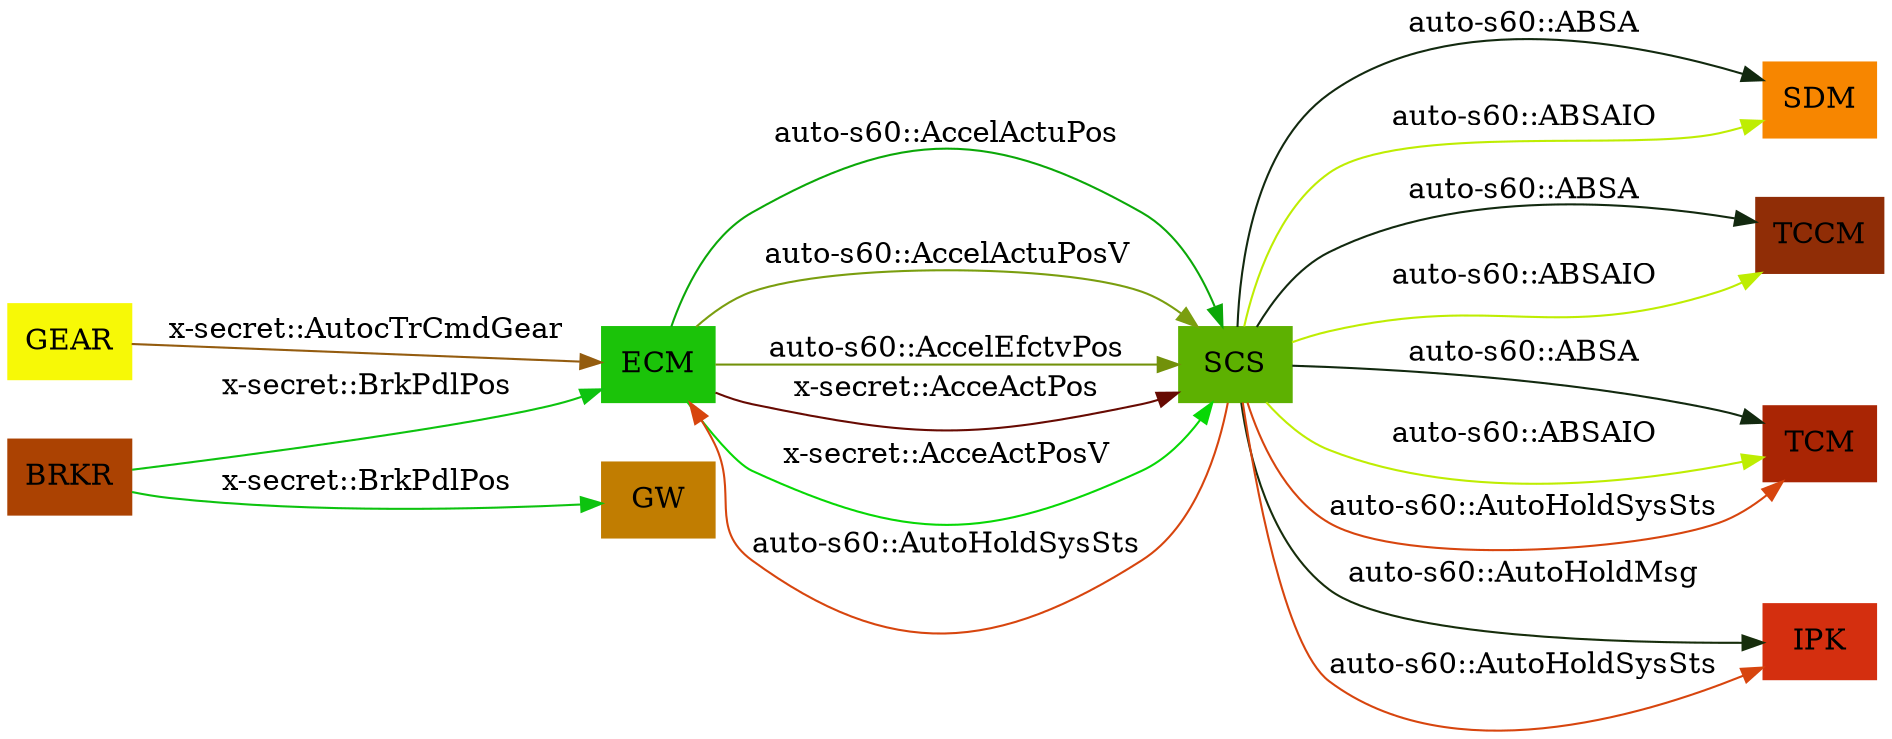 digraph Signals {
	graph [rankdir=LR title="ECU Signals"]
	node [shape=box style=filled]
		ECM [label=ECM color="#1bc39"]
		SCS [label=SCS color="#5db11"]
			ECM -> SCS [label="auto-s60::AccelActuPos" color="#0ba88"]
			ECM -> SCS [label="auto-s60::AccelActuPosV" color="#7a9ef"]
			ECM -> SCS [label="auto-s60::AccelEfctvPos" color="#7291a"]
		SDM [label=SDM color="#f7860"]
			SCS -> SDM [label="auto-s60::ABSA" color="#1229f"]
		TCCM [label=TCCM color="#902d6"]
			SCS -> TCCM [label="auto-s60::ABSA" color="#1229f"]
		TCM [label=TCM color="#a9254"]
			SCS -> TCM [label="auto-s60::ABSA" color="#1229f"]
			SCS -> SDM [label="auto-s60::ABSAIO" color="#beed2"]
			SCS -> TCCM [label="auto-s60::ABSAIO" color="#beed2"]
			SCS -> TCM [label="auto-s60::ABSAIO" color="#beed2"]
		IPK [label=IPK color="#d42ff"]
			SCS -> IPK [label="auto-s60::AutoHoldMsg" color="#162db"]
			SCS -> IPK [label="auto-s60::AutoHoldSysSts" color="#d745e"]
			SCS -> ECM [label="auto-s60::AutoHoldSysSts" color="#d745e"]
			SCS -> TCM [label="auto-s60::AutoHoldSysSts" color="#d745e"]
			ECM -> SCS [label="x-secret::AcceActPos" color="#670a2"]
			ECM -> SCS [label="x-secret::AcceActPosV" color="#07d85"]
		GEAR [label=GEAR color="#f7f96"]
			GEAR -> ECM [label="x-secret::AutocTrCmdGear" color="#945cf"]
		BRKR [label=BRKR color="#ab422"]
		GW [label=GW color="#c17d1"]
			BRKR -> GW [label="x-secret::BrkPdlPos" color="#0dc3f"]
			BRKR -> ECM [label="x-secret::BrkPdlPos" color="#0dc3f"]
}
